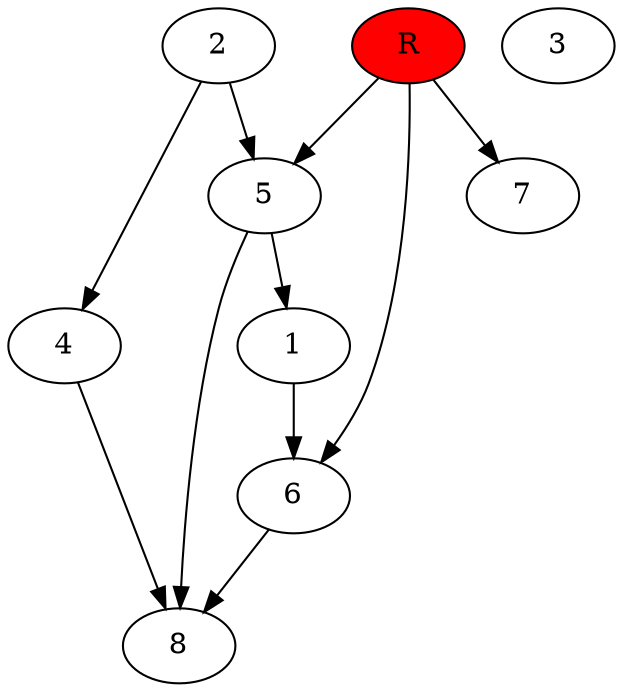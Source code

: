 digraph prb9189 {
	1
	2
	3
	4
	5
	6
	7
	8
	R [fillcolor="#ff0000" style=filled]
	1 -> 6
	2 -> 4
	2 -> 5
	4 -> 8
	5 -> 1
	5 -> 8
	6 -> 8
	R -> 5
	R -> 6
	R -> 7
}
